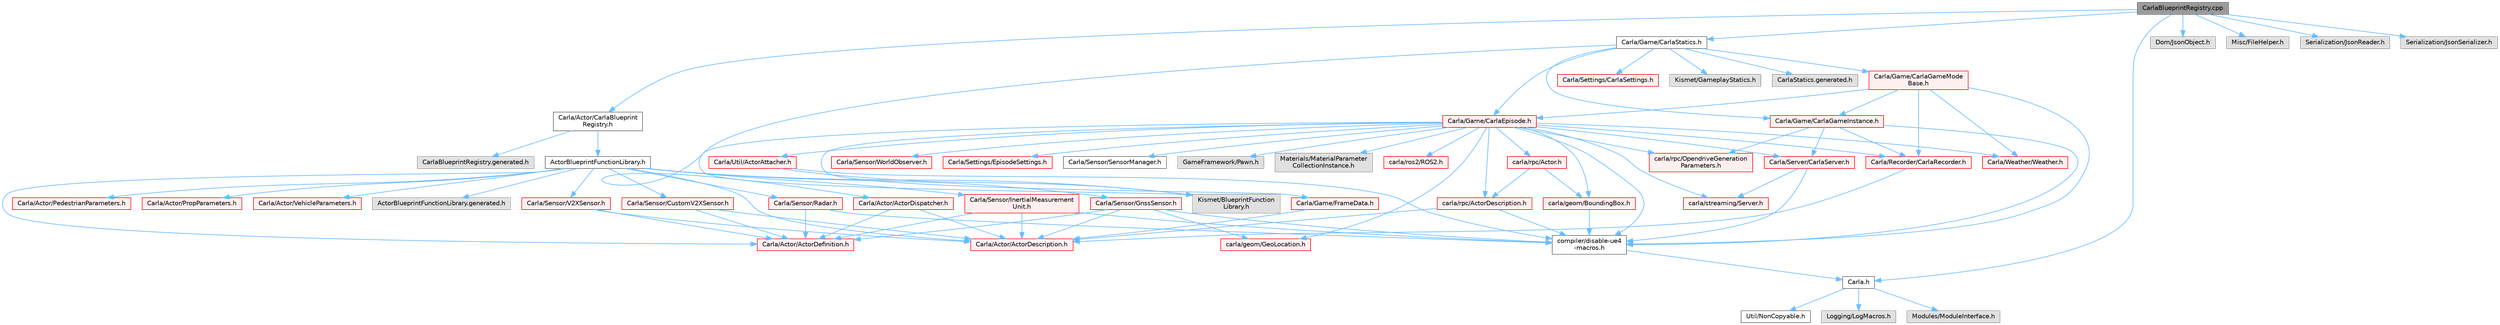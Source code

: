 digraph "CarlaBlueprintRegistry.cpp"
{
 // INTERACTIVE_SVG=YES
 // LATEX_PDF_SIZE
  bgcolor="transparent";
  edge [fontname=Helvetica,fontsize=10,labelfontname=Helvetica,labelfontsize=10];
  node [fontname=Helvetica,fontsize=10,shape=box,height=0.2,width=0.4];
  Node1 [id="Node000001",label="CarlaBlueprintRegistry.cpp",height=0.2,width=0.4,color="gray40", fillcolor="grey60", style="filled", fontcolor="black",tooltip=" "];
  Node1 -> Node2 [id="edge1_Node000001_Node000002",color="steelblue1",style="solid",tooltip=" "];
  Node2 [id="Node000002",label="Carla.h",height=0.2,width=0.4,color="grey40", fillcolor="white", style="filled",URL="$d7/d7d/Carla_8h.html",tooltip=" "];
  Node2 -> Node3 [id="edge2_Node000002_Node000003",color="steelblue1",style="solid",tooltip=" "];
  Node3 [id="Node000003",label="Util/NonCopyable.h",height=0.2,width=0.4,color="grey40", fillcolor="white", style="filled",URL="$d4/d57/Unreal_2CarlaUE4_2Plugins_2Carla_2Source_2Carla_2Util_2NonCopyable_8h.html",tooltip=" "];
  Node2 -> Node4 [id="edge3_Node000002_Node000004",color="steelblue1",style="solid",tooltip=" "];
  Node4 [id="Node000004",label="Logging/LogMacros.h",height=0.2,width=0.4,color="grey60", fillcolor="#E0E0E0", style="filled",tooltip=" "];
  Node2 -> Node5 [id="edge4_Node000002_Node000005",color="steelblue1",style="solid",tooltip=" "];
  Node5 [id="Node000005",label="Modules/ModuleInterface.h",height=0.2,width=0.4,color="grey60", fillcolor="#E0E0E0", style="filled",tooltip=" "];
  Node1 -> Node6 [id="edge5_Node000001_Node000006",color="steelblue1",style="solid",tooltip=" "];
  Node6 [id="Node000006",label="Carla/Actor/CarlaBlueprint\lRegistry.h",height=0.2,width=0.4,color="grey40", fillcolor="white", style="filled",URL="$d5/db8/CarlaBlueprintRegistry_8h.html",tooltip=" "];
  Node6 -> Node7 [id="edge6_Node000006_Node000007",color="steelblue1",style="solid",tooltip=" "];
  Node7 [id="Node000007",label="ActorBlueprintFunctionLibrary.h",height=0.2,width=0.4,color="grey40", fillcolor="white", style="filled",URL="$d7/dda/ActorBlueprintFunctionLibrary_8h.html",tooltip=" "];
  Node7 -> Node8 [id="edge7_Node000007_Node000008",color="steelblue1",style="solid",tooltip=" "];
  Node8 [id="Node000008",label="Carla/Actor/ActorDefinition.h",height=0.2,width=0.4,color="red", fillcolor="#FFF0F0", style="filled",URL="$d0/d65/Unreal_2CarlaUE4_2Plugins_2Carla_2Source_2Carla_2Actor_2ActorDefinition_8h.html",tooltip=" "];
  Node7 -> Node17 [id="edge8_Node000007_Node000017",color="steelblue1",style="solid",tooltip=" "];
  Node17 [id="Node000017",label="Carla/Actor/ActorDescription.h",height=0.2,width=0.4,color="red", fillcolor="#FFF0F0", style="filled",URL="$d4/de6/Unreal_2CarlaUE4_2Plugins_2Carla_2Source_2Carla_2Actor_2ActorDescription_8h.html",tooltip=" "];
  Node7 -> Node19 [id="edge9_Node000007_Node000019",color="steelblue1",style="solid",tooltip=" "];
  Node19 [id="Node000019",label="Carla/Actor/PedestrianParameters.h",height=0.2,width=0.4,color="red", fillcolor="#FFF0F0", style="filled",URL="$d5/dca/PedestrianParameters_8h.html",tooltip=" "];
  Node7 -> Node22 [id="edge10_Node000007_Node000022",color="steelblue1",style="solid",tooltip=" "];
  Node22 [id="Node000022",label="Carla/Actor/PropParameters.h",height=0.2,width=0.4,color="red", fillcolor="#FFF0F0", style="filled",URL="$dc/d01/PropParameters_8h.html",tooltip=" "];
  Node7 -> Node25 [id="edge11_Node000007_Node000025",color="steelblue1",style="solid",tooltip=" "];
  Node25 [id="Node000025",label="Carla/Actor/VehicleParameters.h",height=0.2,width=0.4,color="red", fillcolor="#FFF0F0", style="filled",URL="$d1/d1b/VehicleParameters_8h.html",tooltip=" "];
  Node7 -> Node68 [id="edge12_Node000007_Node000068",color="steelblue1",style="solid",tooltip=" "];
  Node68 [id="Node000068",label="Carla/Sensor/GnssSensor.h",height=0.2,width=0.4,color="red", fillcolor="#FFF0F0", style="filled",URL="$d9/d73/GnssSensor_8h.html",tooltip=" "];
  Node68 -> Node8 [id="edge13_Node000068_Node000008",color="steelblue1",style="solid",tooltip=" "];
  Node68 -> Node17 [id="edge14_Node000068_Node000017",color="steelblue1",style="solid",tooltip=" "];
  Node68 -> Node10 [id="edge15_Node000068_Node000010",color="steelblue1",style="solid",tooltip=" "];
  Node10 [id="Node000010",label="compiler/disable-ue4\l-macros.h",height=0.2,width=0.4,color="grey40", fillcolor="white", style="filled",URL="$d2/d02/disable-ue4-macros_8h.html",tooltip=" "];
  Node10 -> Node2 [id="edge16_Node000010_Node000002",color="steelblue1",style="solid",tooltip=" "];
  Node68 -> Node150 [id="edge17_Node000068_Node000150",color="steelblue1",style="solid",tooltip=" "];
  Node150 [id="Node000150",label="carla/geom/GeoLocation.h",height=0.2,width=0.4,color="red", fillcolor="#FFF0F0", style="filled",URL="$d7/d86/GeoLocation_8h.html",tooltip=" "];
  Node7 -> Node350 [id="edge18_Node000007_Node000350",color="steelblue1",style="solid",tooltip=" "];
  Node350 [id="Node000350",label="Carla/Sensor/Radar.h",height=0.2,width=0.4,color="red", fillcolor="#FFF0F0", style="filled",URL="$d6/de9/Radar_8h.html",tooltip=" "];
  Node350 -> Node8 [id="edge19_Node000350_Node000008",color="steelblue1",style="solid",tooltip=" "];
  Node350 -> Node10 [id="edge20_Node000350_Node000010",color="steelblue1",style="solid",tooltip=" "];
  Node7 -> Node352 [id="edge21_Node000007_Node000352",color="steelblue1",style="solid",tooltip=" "];
  Node352 [id="Node000352",label="Carla/Sensor/InertialMeasurement\lUnit.h",height=0.2,width=0.4,color="red", fillcolor="#FFF0F0", style="filled",URL="$d7/dfa/InertialMeasurementUnit_8h.html",tooltip=" "];
  Node352 -> Node8 [id="edge22_Node000352_Node000008",color="steelblue1",style="solid",tooltip=" "];
  Node352 -> Node17 [id="edge23_Node000352_Node000017",color="steelblue1",style="solid",tooltip=" "];
  Node352 -> Node10 [id="edge24_Node000352_Node000010",color="steelblue1",style="solid",tooltip=" "];
  Node7 -> Node354 [id="edge25_Node000007_Node000354",color="steelblue1",style="solid",tooltip=" "];
  Node354 [id="Node000354",label="Carla/Sensor/V2XSensor.h",height=0.2,width=0.4,color="red", fillcolor="#FFF0F0", style="filled",URL="$d1/d71/V2XSensor_8h.html",tooltip=" "];
  Node354 -> Node8 [id="edge26_Node000354_Node000008",color="steelblue1",style="solid",tooltip=" "];
  Node354 -> Node17 [id="edge27_Node000354_Node000017",color="steelblue1",style="solid",tooltip=" "];
  Node7 -> Node359 [id="edge28_Node000007_Node000359",color="steelblue1",style="solid",tooltip=" "];
  Node359 [id="Node000359",label="Carla/Sensor/CustomV2XSensor.h",height=0.2,width=0.4,color="red", fillcolor="#FFF0F0", style="filled",URL="$df/d4b/CustomV2XSensor_8h.html",tooltip=" "];
  Node359 -> Node8 [id="edge29_Node000359_Node000008",color="steelblue1",style="solid",tooltip=" "];
  Node359 -> Node17 [id="edge30_Node000359_Node000017",color="steelblue1",style="solid",tooltip=" "];
  Node7 -> Node271 [id="edge31_Node000007_Node000271",color="steelblue1",style="solid",tooltip=" "];
  Node271 [id="Node000271",label="Kismet/BlueprintFunction\lLibrary.h",height=0.2,width=0.4,color="grey60", fillcolor="#E0E0E0", style="filled",tooltip=" "];
  Node7 -> Node361 [id="edge32_Node000007_Node000361",color="steelblue1",style="solid",tooltip=" "];
  Node361 [id="Node000361",label="ActorBlueprintFunctionLibrary.generated.h",height=0.2,width=0.4,color="grey60", fillcolor="#E0E0E0", style="filled",tooltip=" "];
  Node6 -> Node362 [id="edge33_Node000006_Node000362",color="steelblue1",style="solid",tooltip=" "];
  Node362 [id="Node000362",label="CarlaBlueprintRegistry.generated.h",height=0.2,width=0.4,color="grey60", fillcolor="#E0E0E0", style="filled",tooltip=" "];
  Node1 -> Node363 [id="edge34_Node000001_Node000363",color="steelblue1",style="solid",tooltip=" "];
  Node363 [id="Node000363",label="Carla/Game/CarlaStatics.h",height=0.2,width=0.4,color="grey40", fillcolor="white", style="filled",URL="$d9/dc8/CarlaStatics_8h.html",tooltip=" "];
  Node363 -> Node70 [id="edge35_Node000363_Node000070",color="steelblue1",style="solid",tooltip=" "];
  Node70 [id="Node000070",label="Carla/Game/CarlaEpisode.h",height=0.2,width=0.4,color="red", fillcolor="#FFF0F0", style="filled",URL="$de/db8/CarlaEpisode_8h.html",tooltip=" "];
  Node70 -> Node71 [id="edge36_Node000070_Node000071",color="steelblue1",style="solid",tooltip=" "];
  Node71 [id="Node000071",label="Carla/Actor/ActorDispatcher.h",height=0.2,width=0.4,color="red", fillcolor="#FFF0F0", style="filled",URL="$dc/ddc/ActorDispatcher_8h.html",tooltip=" "];
  Node71 -> Node8 [id="edge37_Node000071_Node000008",color="steelblue1",style="solid",tooltip=" "];
  Node71 -> Node17 [id="edge38_Node000071_Node000017",color="steelblue1",style="solid",tooltip=" "];
  Node70 -> Node220 [id="edge39_Node000070_Node000220",color="steelblue1",style="solid",tooltip=" "];
  Node220 [id="Node000220",label="Carla/Recorder/CarlaRecorder.h",height=0.2,width=0.4,color="red", fillcolor="#FFF0F0", style="filled",URL="$d9/d6a/CarlaRecorder_8h.html",tooltip=" "];
  Node220 -> Node17 [id="edge40_Node000220_Node000017",color="steelblue1",style="solid",tooltip=" "];
  Node70 -> Node251 [id="edge41_Node000070_Node000251",color="steelblue1",style="solid",tooltip=" "];
  Node251 [id="Node000251",label="Carla/Sensor/WorldObserver.h",height=0.2,width=0.4,color="red", fillcolor="#FFF0F0", style="filled",URL="$d8/deb/WorldObserver_8h.html",tooltip=" "];
  Node70 -> Node252 [id="edge42_Node000070_Node000252",color="steelblue1",style="solid",tooltip=" "];
  Node252 [id="Node000252",label="Carla/Server/CarlaServer.h",height=0.2,width=0.4,color="red", fillcolor="#FFF0F0", style="filled",URL="$d0/d35/CarlaServer_8h.html",tooltip=" "];
  Node252 -> Node10 [id="edge43_Node000252_Node000010",color="steelblue1",style="solid",tooltip=" "];
  Node252 -> Node264 [id="edge44_Node000252_Node000264",color="steelblue1",style="solid",tooltip=" "];
  Node264 [id="Node000264",label="carla/streaming/Server.h",height=0.2,width=0.4,color="red", fillcolor="#FFF0F0", style="filled",URL="$d8/df6/streaming_2Server_8h.html",tooltip=" "];
  Node70 -> Node268 [id="edge45_Node000070_Node000268",color="steelblue1",style="solid",tooltip=" "];
  Node268 [id="Node000268",label="Carla/Settings/EpisodeSettings.h",height=0.2,width=0.4,color="red", fillcolor="#FFF0F0", style="filled",URL="$d8/d64/Unreal_2CarlaUE4_2Plugins_2Carla_2Source_2Carla_2Settings_2EpisodeSettings_8h.html",tooltip=" "];
  Node70 -> Node270 [id="edge46_Node000070_Node000270",color="steelblue1",style="solid",tooltip=" "];
  Node270 [id="Node000270",label="Carla/Util/ActorAttacher.h",height=0.2,width=0.4,color="red", fillcolor="#FFF0F0", style="filled",URL="$d6/d68/ActorAttacher_8h.html",tooltip=" "];
  Node270 -> Node10 [id="edge47_Node000270_Node000010",color="steelblue1",style="solid",tooltip=" "];
  Node270 -> Node271 [id="edge48_Node000270_Node000271",color="steelblue1",style="solid",tooltip=" "];
  Node70 -> Node273 [id="edge49_Node000070_Node000273",color="steelblue1",style="solid",tooltip=" "];
  Node273 [id="Node000273",label="Carla/Weather/Weather.h",height=0.2,width=0.4,color="red", fillcolor="#FFF0F0", style="filled",URL="$d5/d65/Weather_8h.html",tooltip=" "];
  Node70 -> Node277 [id="edge50_Node000070_Node000277",color="steelblue1",style="solid",tooltip=" "];
  Node277 [id="Node000277",label="Carla/Game/FrameData.h",height=0.2,width=0.4,color="red", fillcolor="#FFF0F0", style="filled",URL="$d2/df1/FrameData_8h.html",tooltip=" "];
  Node277 -> Node17 [id="edge51_Node000277_Node000017",color="steelblue1",style="solid",tooltip=" "];
  Node70 -> Node336 [id="edge52_Node000070_Node000336",color="steelblue1",style="solid",tooltip=" "];
  Node336 [id="Node000336",label="Carla/Sensor/SensorManager.h",height=0.2,width=0.4,color="grey40", fillcolor="white", style="filled",URL="$dc/dbf/SensorManager_8h.html",tooltip=" "];
  Node70 -> Node337 [id="edge53_Node000070_Node000337",color="steelblue1",style="solid",tooltip=" "];
  Node337 [id="Node000337",label="GameFramework/Pawn.h",height=0.2,width=0.4,color="grey60", fillcolor="#E0E0E0", style="filled",tooltip=" "];
  Node70 -> Node338 [id="edge54_Node000070_Node000338",color="steelblue1",style="solid",tooltip=" "];
  Node338 [id="Node000338",label="Materials/MaterialParameter\lCollectionInstance.h",height=0.2,width=0.4,color="grey60", fillcolor="#E0E0E0", style="filled",tooltip=" "];
  Node70 -> Node10 [id="edge55_Node000070_Node000010",color="steelblue1",style="solid",tooltip=" "];
  Node70 -> Node94 [id="edge56_Node000070_Node000094",color="steelblue1",style="solid",tooltip=" "];
  Node94 [id="Node000094",label="carla/geom/BoundingBox.h",height=0.2,width=0.4,color="red", fillcolor="#FFF0F0", style="filled",URL="$d2/dfe/LibCarla_2source_2carla_2geom_2BoundingBox_8h.html",tooltip=" "];
  Node94 -> Node10 [id="edge57_Node000094_Node000010",color="steelblue1",style="solid",tooltip=" "];
  Node70 -> Node150 [id="edge58_Node000070_Node000150",color="steelblue1",style="solid",tooltip=" "];
  Node70 -> Node129 [id="edge59_Node000070_Node000129",color="steelblue1",style="solid",tooltip=" "];
  Node129 [id="Node000129",label="carla/ros2/ROS2.h",height=0.2,width=0.4,color="red", fillcolor="#FFF0F0", style="filled",URL="$da/db8/ROS2_8h.html",tooltip=" "];
  Node70 -> Node93 [id="edge60_Node000070_Node000093",color="steelblue1",style="solid",tooltip=" "];
  Node93 [id="Node000093",label="carla/rpc/Actor.h",height=0.2,width=0.4,color="red", fillcolor="#FFF0F0", style="filled",URL="$d8/d73/rpc_2Actor_8h.html",tooltip=" "];
  Node93 -> Node94 [id="edge61_Node000093_Node000094",color="steelblue1",style="solid",tooltip=" "];
  Node93 -> Node107 [id="edge62_Node000093_Node000107",color="steelblue1",style="solid",tooltip=" "];
  Node107 [id="Node000107",label="carla/rpc/ActorDescription.h",height=0.2,width=0.4,color="red", fillcolor="#FFF0F0", style="filled",URL="$d9/db9/LibCarla_2source_2carla_2rpc_2ActorDescription_8h.html",tooltip=" "];
  Node107 -> Node17 [id="edge63_Node000107_Node000017",color="steelblue1",style="solid",tooltip=" "];
  Node107 -> Node10 [id="edge64_Node000107_Node000010",color="steelblue1",style="solid",tooltip=" "];
  Node70 -> Node107 [id="edge65_Node000070_Node000107",color="steelblue1",style="solid",tooltip=" "];
  Node70 -> Node327 [id="edge66_Node000070_Node000327",color="steelblue1",style="solid",tooltip=" "];
  Node327 [id="Node000327",label="carla/rpc/OpendriveGeneration\lParameters.h",height=0.2,width=0.4,color="red", fillcolor="#FFF0F0", style="filled",URL="$d9/d3b/OpendriveGenerationParameters_8h.html",tooltip=" "];
  Node70 -> Node264 [id="edge67_Node000070_Node000264",color="steelblue1",style="solid",tooltip=" "];
  Node363 -> Node364 [id="edge68_Node000363_Node000364",color="steelblue1",style="solid",tooltip=" "];
  Node364 [id="Node000364",label="Carla/Game/CarlaGameInstance.h",height=0.2,width=0.4,color="red", fillcolor="#FFF0F0", style="filled",URL="$d2/dba/CarlaGameInstance_8h.html",tooltip=" "];
  Node364 -> Node220 [id="edge69_Node000364_Node000220",color="steelblue1",style="solid",tooltip=" "];
  Node364 -> Node252 [id="edge70_Node000364_Node000252",color="steelblue1",style="solid",tooltip=" "];
  Node364 -> Node10 [id="edge71_Node000364_Node000010",color="steelblue1",style="solid",tooltip=" "];
  Node364 -> Node327 [id="edge72_Node000364_Node000327",color="steelblue1",style="solid",tooltip=" "];
  Node363 -> Node368 [id="edge73_Node000363_Node000368",color="steelblue1",style="solid",tooltip=" "];
  Node368 [id="Node000368",label="Carla/Game/CarlaGameMode\lBase.h",height=0.2,width=0.4,color="red", fillcolor="#FFF0F0", style="filled",URL="$d3/d49/CarlaGameModeBase_8h.html",tooltip=" "];
  Node368 -> Node10 [id="edge74_Node000368_Node000010",color="steelblue1",style="solid",tooltip=" "];
  Node368 -> Node70 [id="edge75_Node000368_Node000070",color="steelblue1",style="solid",tooltip=" "];
  Node368 -> Node364 [id="edge76_Node000368_Node000364",color="steelblue1",style="solid",tooltip=" "];
  Node368 -> Node220 [id="edge77_Node000368_Node000220",color="steelblue1",style="solid",tooltip=" "];
  Node368 -> Node273 [id="edge78_Node000368_Node000273",color="steelblue1",style="solid",tooltip=" "];
  Node363 -> Node411 [id="edge79_Node000363_Node000411",color="steelblue1",style="solid",tooltip=" "];
  Node411 [id="Node000411",label="Carla/Settings/CarlaSettings.h",height=0.2,width=0.4,color="red", fillcolor="#FFF0F0", style="filled",URL="$d3/d4e/CarlaSettings_8h.html",tooltip=" "];
  Node363 -> Node413 [id="edge80_Node000363_Node000413",color="steelblue1",style="solid",tooltip=" "];
  Node413 [id="Node000413",label="Kismet/GameplayStatics.h",height=0.2,width=0.4,color="grey60", fillcolor="#E0E0E0", style="filled",tooltip=" "];
  Node363 -> Node271 [id="edge81_Node000363_Node000271",color="steelblue1",style="solid",tooltip=" "];
  Node363 -> Node414 [id="edge82_Node000363_Node000414",color="steelblue1",style="solid",tooltip=" "];
  Node414 [id="Node000414",label="CarlaStatics.generated.h",height=0.2,width=0.4,color="grey60", fillcolor="#E0E0E0", style="filled",tooltip=" "];
  Node1 -> Node415 [id="edge83_Node000001_Node000415",color="steelblue1",style="solid",tooltip=" "];
  Node415 [id="Node000415",label="Dom/JsonObject.h",height=0.2,width=0.4,color="grey60", fillcolor="#E0E0E0", style="filled",tooltip=" "];
  Node1 -> Node416 [id="edge84_Node000001_Node000416",color="steelblue1",style="solid",tooltip=" "];
  Node416 [id="Node000416",label="Misc/FileHelper.h",height=0.2,width=0.4,color="grey60", fillcolor="#E0E0E0", style="filled",tooltip=" "];
  Node1 -> Node417 [id="edge85_Node000001_Node000417",color="steelblue1",style="solid",tooltip=" "];
  Node417 [id="Node000417",label="Serialization/JsonReader.h",height=0.2,width=0.4,color="grey60", fillcolor="#E0E0E0", style="filled",tooltip=" "];
  Node1 -> Node418 [id="edge86_Node000001_Node000418",color="steelblue1",style="solid",tooltip=" "];
  Node418 [id="Node000418",label="Serialization/JsonSerializer.h",height=0.2,width=0.4,color="grey60", fillcolor="#E0E0E0", style="filled",tooltip=" "];
}
